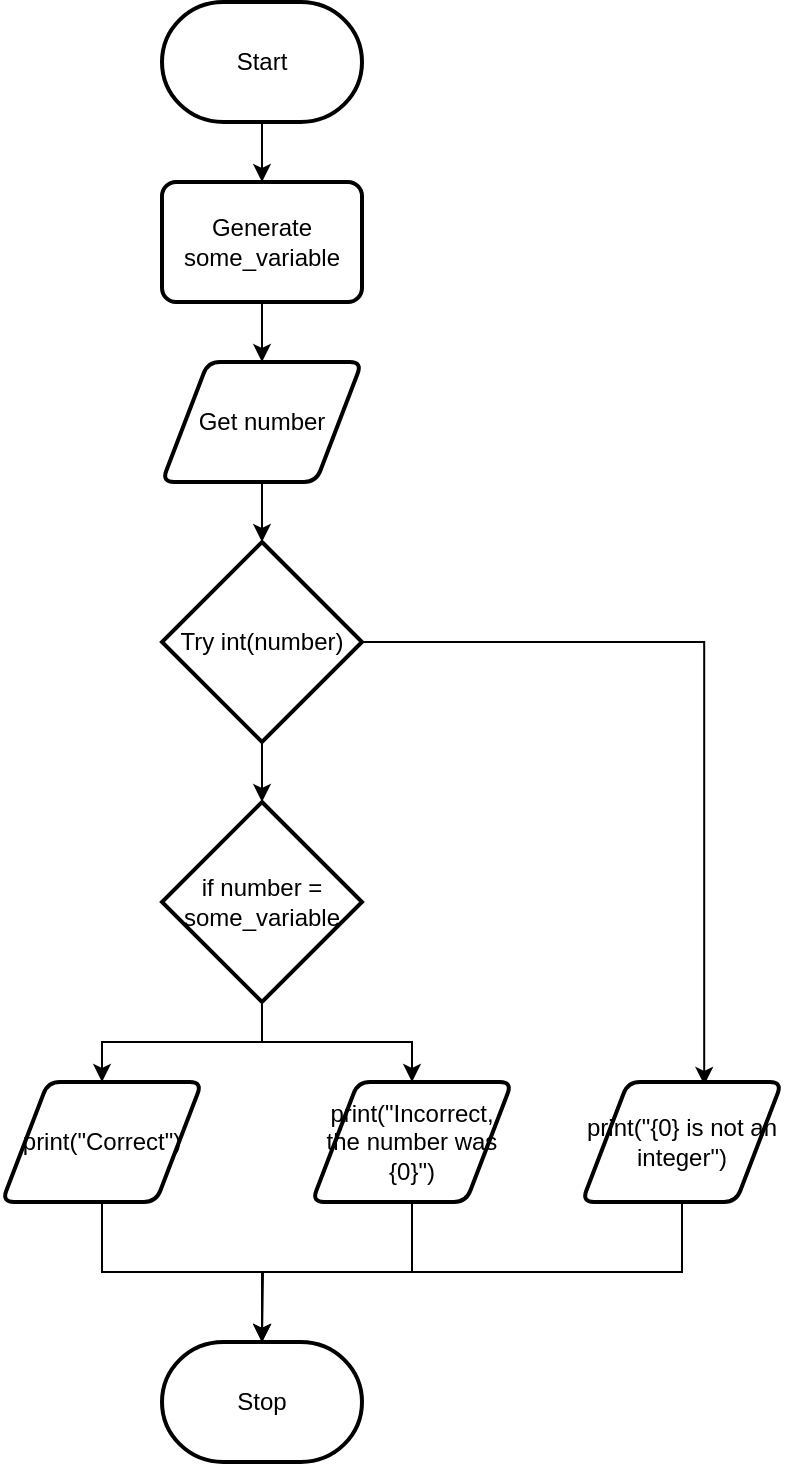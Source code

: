 <mxfile version="14.6.11" type="github">
  <diagram id="rT5-BQHX5ByaVIbyvw0x" name="Page-1">
    <mxGraphModel dx="582" dy="415" grid="1" gridSize="10" guides="1" tooltips="1" connect="1" arrows="1" fold="1" page="1" pageScale="1" pageWidth="850" pageHeight="1100" math="0" shadow="0">
      <root>
        <mxCell id="0" />
        <mxCell id="1" parent="0" />
        <mxCell id="D4Q1Ec_3cPqec6CAWiIQ-16" style="edgeStyle=orthogonalEdgeStyle;rounded=0;orthogonalLoop=1;jettySize=auto;html=1;exitX=0.5;exitY=1;exitDx=0;exitDy=0;exitPerimeter=0;entryX=0.5;entryY=0;entryDx=0;entryDy=0;" edge="1" parent="1" source="D4Q1Ec_3cPqec6CAWiIQ-1" target="D4Q1Ec_3cPqec6CAWiIQ-3">
          <mxGeometry relative="1" as="geometry" />
        </mxCell>
        <mxCell id="D4Q1Ec_3cPqec6CAWiIQ-1" value="Start" style="strokeWidth=2;html=1;shape=mxgraph.flowchart.terminator;whiteSpace=wrap;" vertex="1" parent="1">
          <mxGeometry x="250" y="190" width="100" height="60" as="geometry" />
        </mxCell>
        <mxCell id="D4Q1Ec_3cPqec6CAWiIQ-17" style="edgeStyle=orthogonalEdgeStyle;rounded=0;orthogonalLoop=1;jettySize=auto;html=1;exitX=0.5;exitY=1;exitDx=0;exitDy=0;entryX=0.5;entryY=0;entryDx=0;entryDy=0;" edge="1" parent="1" source="D4Q1Ec_3cPqec6CAWiIQ-3" target="D4Q1Ec_3cPqec6CAWiIQ-4">
          <mxGeometry relative="1" as="geometry" />
        </mxCell>
        <mxCell id="D4Q1Ec_3cPqec6CAWiIQ-3" value="Generate some_variable" style="rounded=1;whiteSpace=wrap;html=1;absoluteArcSize=1;arcSize=14;strokeWidth=2;" vertex="1" parent="1">
          <mxGeometry x="250" y="280" width="100" height="60" as="geometry" />
        </mxCell>
        <mxCell id="D4Q1Ec_3cPqec6CAWiIQ-18" style="edgeStyle=orthogonalEdgeStyle;rounded=0;orthogonalLoop=1;jettySize=auto;html=1;exitX=0.5;exitY=1;exitDx=0;exitDy=0;entryX=0.5;entryY=0;entryDx=0;entryDy=0;entryPerimeter=0;" edge="1" parent="1" source="D4Q1Ec_3cPqec6CAWiIQ-4" target="D4Q1Ec_3cPqec6CAWiIQ-5">
          <mxGeometry relative="1" as="geometry" />
        </mxCell>
        <mxCell id="D4Q1Ec_3cPqec6CAWiIQ-4" value="Get number" style="shape=parallelogram;html=1;strokeWidth=2;perimeter=parallelogramPerimeter;whiteSpace=wrap;rounded=1;arcSize=12;size=0.23;" vertex="1" parent="1">
          <mxGeometry x="250" y="370" width="100" height="60" as="geometry" />
        </mxCell>
        <mxCell id="D4Q1Ec_3cPqec6CAWiIQ-12" style="edgeStyle=orthogonalEdgeStyle;rounded=0;orthogonalLoop=1;jettySize=auto;html=1;exitX=0.5;exitY=1;exitDx=0;exitDy=0;exitPerimeter=0;entryX=0.5;entryY=0;entryDx=0;entryDy=0;entryPerimeter=0;" edge="1" parent="1" source="D4Q1Ec_3cPqec6CAWiIQ-5" target="D4Q1Ec_3cPqec6CAWiIQ-7">
          <mxGeometry relative="1" as="geometry" />
        </mxCell>
        <mxCell id="D4Q1Ec_3cPqec6CAWiIQ-15" style="edgeStyle=orthogonalEdgeStyle;rounded=0;orthogonalLoop=1;jettySize=auto;html=1;exitX=1;exitY=0.5;exitDx=0;exitDy=0;exitPerimeter=0;entryX=0.611;entryY=0.024;entryDx=0;entryDy=0;entryPerimeter=0;" edge="1" parent="1" source="D4Q1Ec_3cPqec6CAWiIQ-5" target="D4Q1Ec_3cPqec6CAWiIQ-11">
          <mxGeometry relative="1" as="geometry" />
        </mxCell>
        <mxCell id="D4Q1Ec_3cPqec6CAWiIQ-5" value="Try int(number)" style="strokeWidth=2;html=1;shape=mxgraph.flowchart.decision;whiteSpace=wrap;" vertex="1" parent="1">
          <mxGeometry x="250" y="460" width="100" height="100" as="geometry" />
        </mxCell>
        <mxCell id="D4Q1Ec_3cPqec6CAWiIQ-13" style="edgeStyle=orthogonalEdgeStyle;rounded=0;orthogonalLoop=1;jettySize=auto;html=1;exitX=0.5;exitY=1;exitDx=0;exitDy=0;exitPerimeter=0;entryX=0.5;entryY=0;entryDx=0;entryDy=0;" edge="1" parent="1" source="D4Q1Ec_3cPqec6CAWiIQ-7" target="D4Q1Ec_3cPqec6CAWiIQ-8">
          <mxGeometry relative="1" as="geometry" />
        </mxCell>
        <mxCell id="D4Q1Ec_3cPqec6CAWiIQ-14" style="edgeStyle=orthogonalEdgeStyle;rounded=0;orthogonalLoop=1;jettySize=auto;html=1;exitX=0.5;exitY=1;exitDx=0;exitDy=0;exitPerimeter=0;entryX=0.5;entryY=0;entryDx=0;entryDy=0;" edge="1" parent="1" source="D4Q1Ec_3cPqec6CAWiIQ-7" target="D4Q1Ec_3cPqec6CAWiIQ-9">
          <mxGeometry relative="1" as="geometry" />
        </mxCell>
        <mxCell id="D4Q1Ec_3cPqec6CAWiIQ-7" value="if number = some_variable" style="strokeWidth=2;html=1;shape=mxgraph.flowchart.decision;whiteSpace=wrap;" vertex="1" parent="1">
          <mxGeometry x="250" y="590" width="100" height="100" as="geometry" />
        </mxCell>
        <mxCell id="D4Q1Ec_3cPqec6CAWiIQ-21" style="edgeStyle=orthogonalEdgeStyle;rounded=0;orthogonalLoop=1;jettySize=auto;html=1;exitX=0.5;exitY=1;exitDx=0;exitDy=0;entryX=0.5;entryY=0;entryDx=0;entryDy=0;entryPerimeter=0;" edge="1" parent="1" source="D4Q1Ec_3cPqec6CAWiIQ-8" target="D4Q1Ec_3cPqec6CAWiIQ-10">
          <mxGeometry relative="1" as="geometry" />
        </mxCell>
        <mxCell id="D4Q1Ec_3cPqec6CAWiIQ-8" value="print(&quot;Correct&quot;)" style="shape=parallelogram;html=1;strokeWidth=2;perimeter=parallelogramPerimeter;whiteSpace=wrap;rounded=1;arcSize=12;size=0.23;" vertex="1" parent="1">
          <mxGeometry x="170" y="730" width="100" height="60" as="geometry" />
        </mxCell>
        <mxCell id="D4Q1Ec_3cPqec6CAWiIQ-20" style="edgeStyle=orthogonalEdgeStyle;rounded=0;orthogonalLoop=1;jettySize=auto;html=1;exitX=0.5;exitY=1;exitDx=0;exitDy=0;" edge="1" parent="1" source="D4Q1Ec_3cPqec6CAWiIQ-9">
          <mxGeometry relative="1" as="geometry">
            <mxPoint x="300" y="860" as="targetPoint" />
          </mxGeometry>
        </mxCell>
        <mxCell id="D4Q1Ec_3cPqec6CAWiIQ-9" value="print(&quot;Incorrect, the number was {0}&quot;)" style="shape=parallelogram;html=1;strokeWidth=2;perimeter=parallelogramPerimeter;whiteSpace=wrap;rounded=1;arcSize=12;size=0.23;" vertex="1" parent="1">
          <mxGeometry x="325" y="730" width="100" height="60" as="geometry" />
        </mxCell>
        <mxCell id="D4Q1Ec_3cPqec6CAWiIQ-10" value="Stop" style="strokeWidth=2;html=1;shape=mxgraph.flowchart.terminator;whiteSpace=wrap;" vertex="1" parent="1">
          <mxGeometry x="250" y="860" width="100" height="60" as="geometry" />
        </mxCell>
        <mxCell id="D4Q1Ec_3cPqec6CAWiIQ-19" style="edgeStyle=orthogonalEdgeStyle;rounded=0;orthogonalLoop=1;jettySize=auto;html=1;exitX=0.5;exitY=1;exitDx=0;exitDy=0;entryX=0.5;entryY=0;entryDx=0;entryDy=0;entryPerimeter=0;" edge="1" parent="1" source="D4Q1Ec_3cPqec6CAWiIQ-11" target="D4Q1Ec_3cPqec6CAWiIQ-10">
          <mxGeometry relative="1" as="geometry" />
        </mxCell>
        <mxCell id="D4Q1Ec_3cPqec6CAWiIQ-11" value="print(&quot;{0} is not an integer&quot;)" style="shape=parallelogram;html=1;strokeWidth=2;perimeter=parallelogramPerimeter;whiteSpace=wrap;rounded=1;arcSize=12;size=0.23;" vertex="1" parent="1">
          <mxGeometry x="460" y="730" width="100" height="60" as="geometry" />
        </mxCell>
      </root>
    </mxGraphModel>
  </diagram>
</mxfile>
